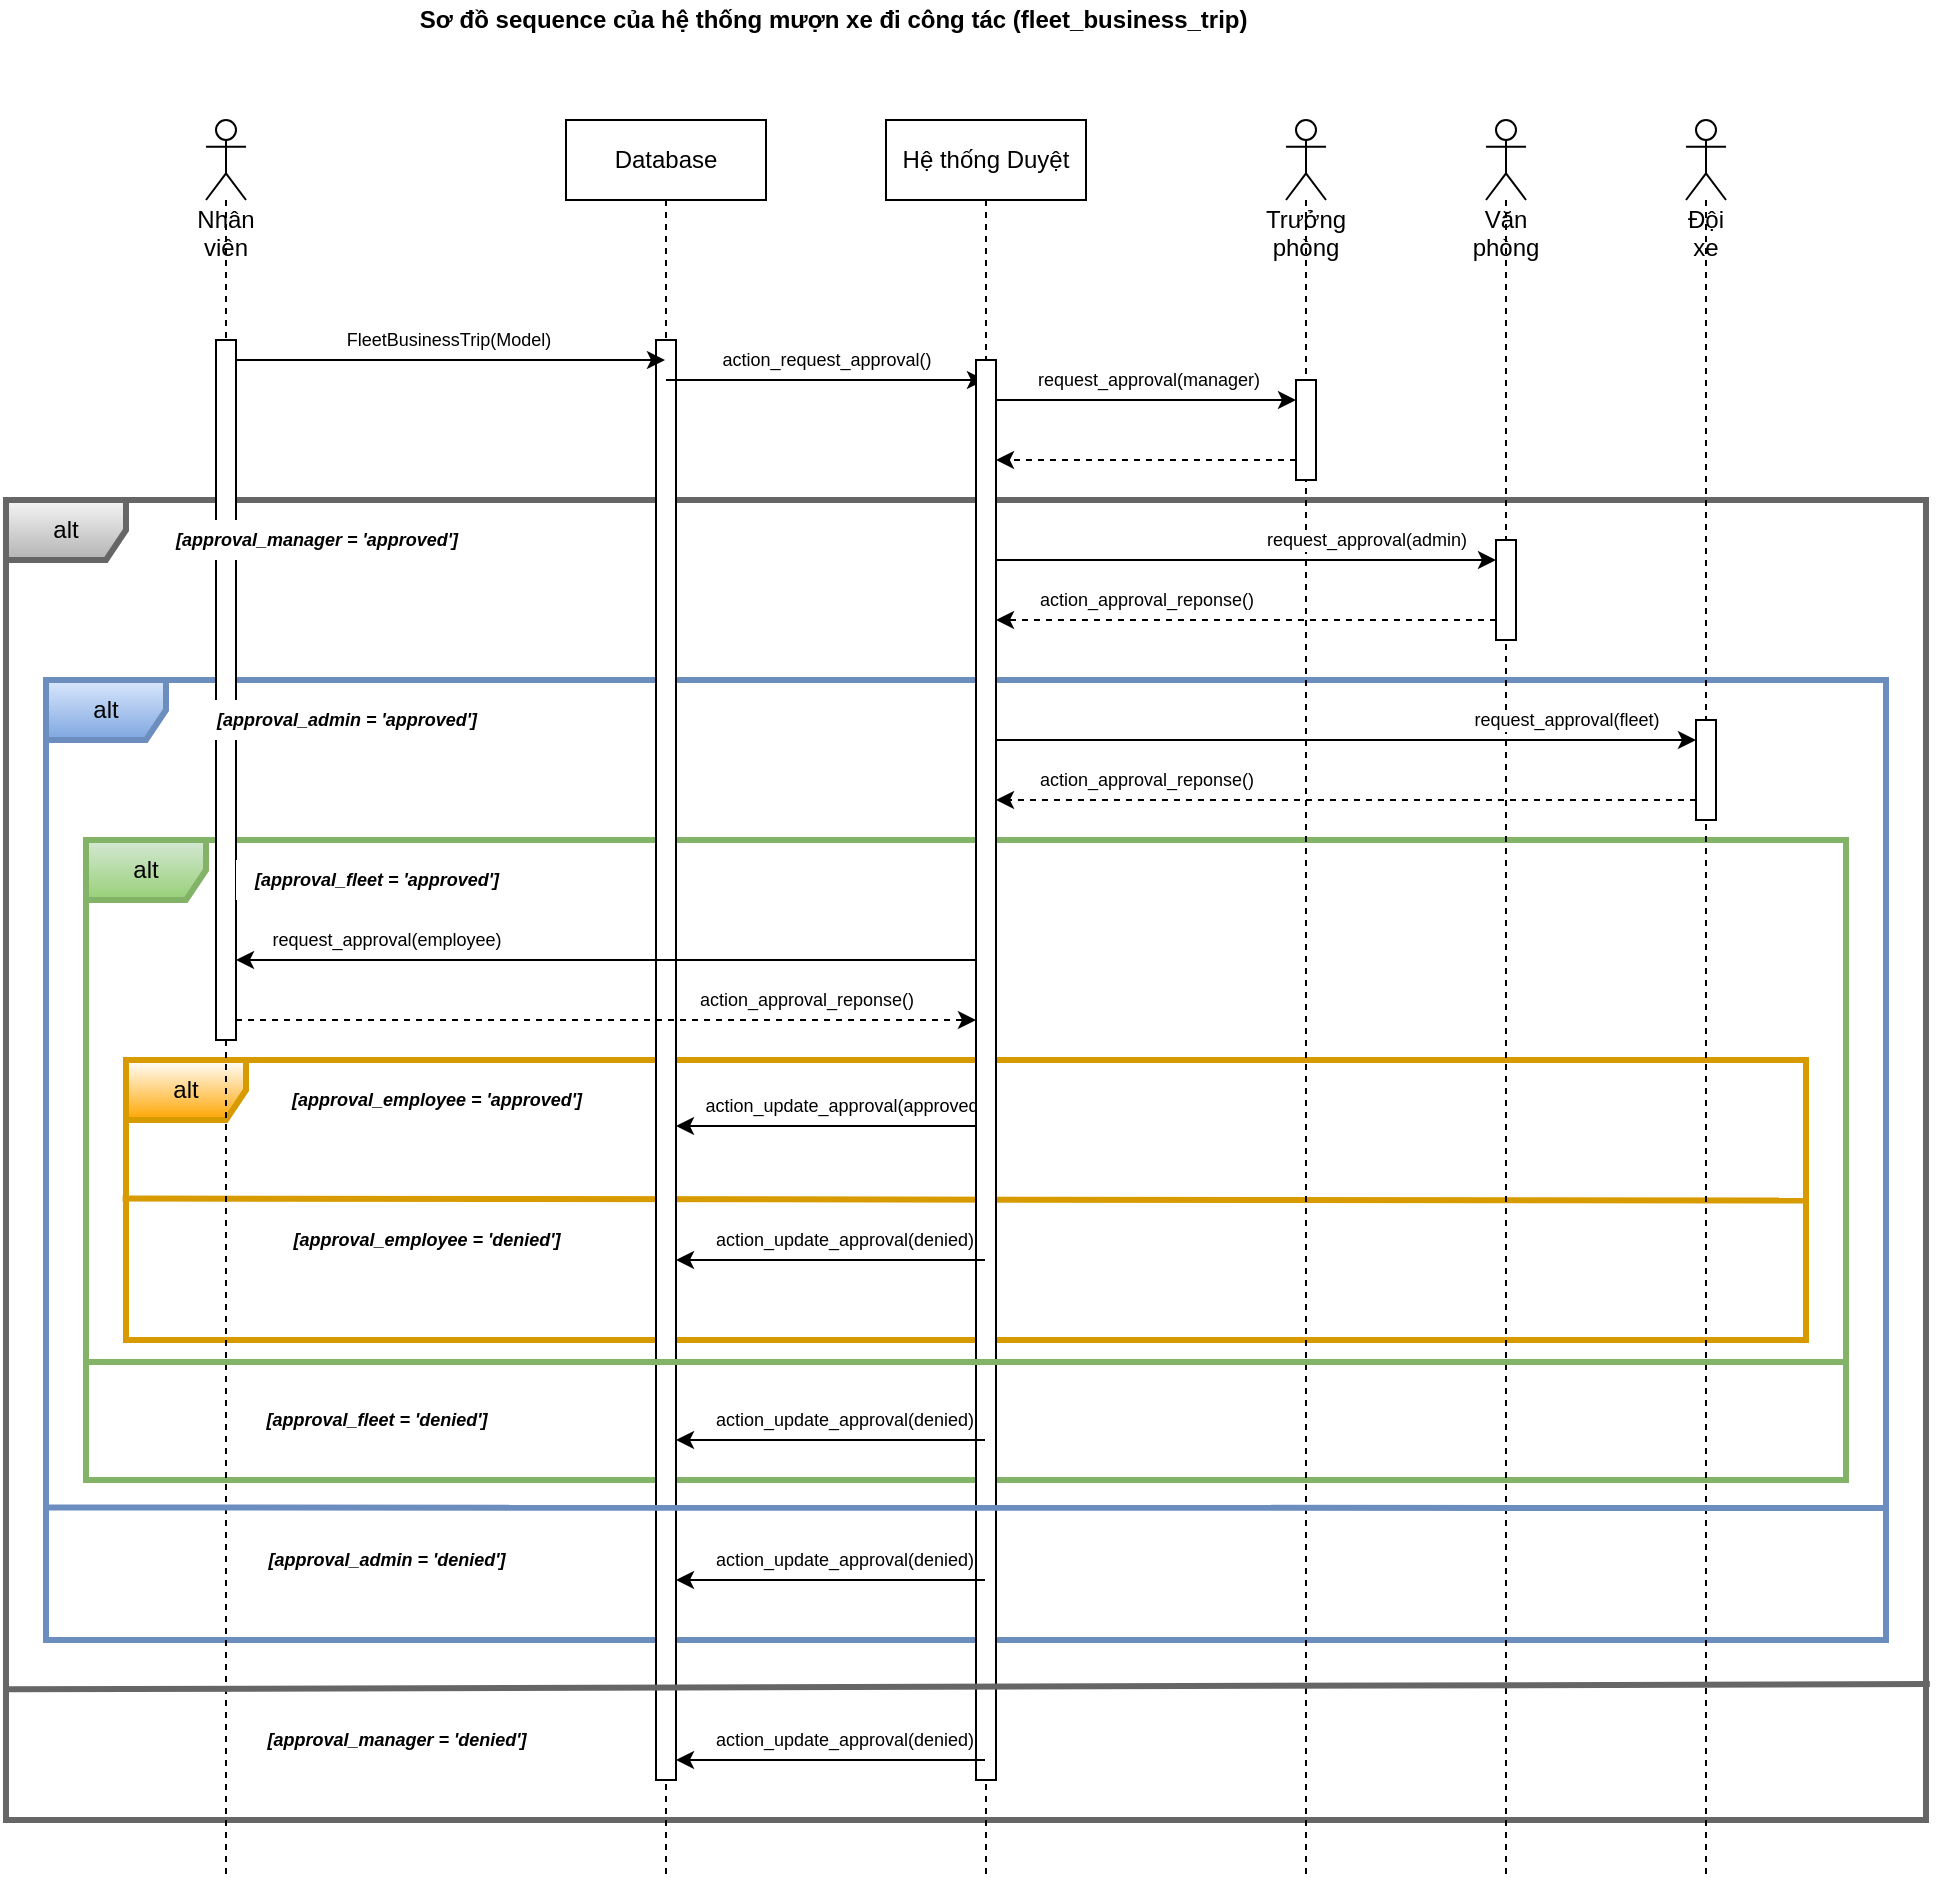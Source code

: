 <mxfile>
    <diagram id="Q3g0BeE-CJqC2vaGy6Ah" name="sequence_fleet_business_trip">
        <mxGraphModel dx="1840" dy="614" grid="1" gridSize="10" guides="1" tooltips="1" connect="1" arrows="1" fold="1" page="1" pageScale="1" pageWidth="850" pageHeight="1100" math="0" shadow="0">
            <root>
                <mxCell id="0"/>
                <mxCell id="1" parent="0"/>
                <mxCell id="66" value="alt" style="shape=umlFrame;whiteSpace=wrap;html=1;fillColor=#d5e8d4;movable=1;resizable=1;rotatable=1;deletable=1;editable=1;connectable=1;strokeColor=#82b366;gradientColor=#97d077;strokeWidth=3;fontColor=#000000;" parent="1" vertex="1">
                    <mxGeometry x="-80" y="440" width="880" height="320" as="geometry"/>
                </mxCell>
                <mxCell id="79" value="alt" style="shape=umlFrame;whiteSpace=wrap;html=1;fillColor=default;movable=1;resizable=1;rotatable=1;deletable=1;editable=1;connectable=1;strokeColor=#d79b00;gradientColor=#ffa500;strokeWidth=3;fontColor=#000000;swimlaneFillColor=none;perimeterSpacing=0;shadow=0;noLabel=0;portConstraintRotation=0;fixDash=0;treeFolding=0;treeMoving=0;comic=0;" parent="1" vertex="1">
                    <mxGeometry x="-60" y="550" width="840" height="140" as="geometry"/>
                </mxCell>
                <mxCell id="56" value="alt" style="shape=umlFrame;whiteSpace=wrap;html=1;fillColor=#dae8fc;movable=0;resizable=0;rotatable=0;deletable=0;editable=0;connectable=0;strokeColor=#6c8ebf;gradientColor=#7ea6e0;strokeWidth=3;fontColor=#000000;" parent="1" vertex="1">
                    <mxGeometry x="-100" y="360" width="920" height="480" as="geometry"/>
                </mxCell>
                <mxCell id="93" value="" style="endArrow=none;html=1;fontSize=9;fontColor=#000000;strokeWidth=3;entryX=1;entryY=0.502;entryDx=0;entryDy=0;entryPerimeter=0;exitX=-0.002;exitY=0.495;exitDx=0;exitDy=0;exitPerimeter=0;fillColor=#ffcd28;gradientColor=#ffa500;strokeColor=#d79b00;endSize=6;" parent="1" source="79" target="79" edge="1">
                    <mxGeometry width="50" height="50" relative="1" as="geometry">
                        <mxPoint x="-200" y="710" as="sourcePoint"/>
                        <mxPoint x="-150" y="660" as="targetPoint"/>
                    </mxGeometry>
                </mxCell>
                <mxCell id="31" value="alt" style="shape=umlFrame;whiteSpace=wrap;html=1;fillColor=#f5f5f5;movable=1;resizable=1;rotatable=1;deletable=1;editable=1;connectable=1;strokeColor=#666666;gradientColor=#b3b3b3;strokeWidth=3;fontColor=#000000;" parent="1" vertex="1">
                    <mxGeometry x="-120" y="270" width="960" height="660" as="geometry"/>
                </mxCell>
                <mxCell id="4" value="&lt;span style=&quot;&quot;&gt;Sơ đồ&amp;nbsp;&lt;/span&gt;sequence của hệ thống mượn xe đi công tác (fleet_business_trip)&amp;nbsp;" style="text;html=1;align=center;verticalAlign=middle;resizable=0;points=[];autosize=1;strokeColor=none;fillColor=none;fontStyle=1" parent="1" vertex="1">
                    <mxGeometry x="80" y="20" width="430" height="20" as="geometry"/>
                </mxCell>
                <mxCell id="7" value="Database" style="shape=umlLifeline;perimeter=lifelinePerimeter;whiteSpace=wrap;html=1;container=1;collapsible=0;recursiveResize=0;outlineConnect=0;" parent="1" vertex="1">
                    <mxGeometry x="160" y="80" width="100" height="880" as="geometry"/>
                </mxCell>
                <mxCell id="52" value="" style="html=1;points=[];perimeter=orthogonalPerimeter;fontSize=9;strokeWidth=1;" parent="7" vertex="1">
                    <mxGeometry x="45" y="110" width="10" height="720" as="geometry"/>
                </mxCell>
                <mxCell id="82" style="edgeStyle=none;html=1;fontSize=9;fontColor=#FFFFFF;strokeWidth=1;" parent="1" source="9" target="52" edge="1">
                    <mxGeometry relative="1" as="geometry">
                        <Array as="points">
                            <mxPoint x="300" y="583"/>
                        </Array>
                        <mxPoint x="369.5" y="590" as="sourcePoint"/>
                        <mxPoint x="215" y="590" as="targetPoint"/>
                    </mxGeometry>
                </mxCell>
                <mxCell id="83" value="action_update_approval(approved)" style="edgeLabel;html=1;align=center;verticalAlign=middle;resizable=0;points=[];fontSize=9;fontColor=default;" parent="82" vertex="1" connectable="0">
                    <mxGeometry x="0.205" y="-1" relative="1" as="geometry">
                        <mxPoint x="22" y="-9" as="offset"/>
                    </mxGeometry>
                </mxCell>
                <mxCell id="9" value="Hệ thống Duyệt" style="shape=umlLifeline;perimeter=lifelinePerimeter;whiteSpace=wrap;html=1;container=1;collapsible=0;recursiveResize=0;outlineConnect=0;" parent="1" vertex="1">
                    <mxGeometry x="320" y="80" width="100" height="880" as="geometry"/>
                </mxCell>
                <mxCell id="20" value="action_request_approval()" style="edgeStyle=none;html=1;fontSize=9;" parent="9" source="7" edge="1">
                    <mxGeometry x="0.006" y="10" relative="1" as="geometry">
                        <mxPoint x="-49.996" y="130" as="sourcePoint"/>
                        <mxPoint x="49.48" y="130" as="targetPoint"/>
                        <Array as="points">
                            <mxPoint x="-0.02" y="130"/>
                        </Array>
                        <mxPoint as="offset"/>
                    </mxGeometry>
                </mxCell>
                <mxCell id="116" value="" style="html=1;points=[];perimeter=orthogonalPerimeter;" vertex="1" parent="9">
                    <mxGeometry x="45" y="120" width="10" height="710" as="geometry"/>
                </mxCell>
                <mxCell id="17" value="FleetBusinessTrip(Model)" style="edgeStyle=none;html=1;fontSize=9;" parent="1" source="11" target="7" edge="1">
                    <mxGeometry x="0.005" y="10" relative="1" as="geometry">
                        <mxPoint x="160" y="200" as="targetPoint"/>
                        <Array as="points">
                            <mxPoint x="140" y="200"/>
                        </Array>
                        <mxPoint as="offset"/>
                    </mxGeometry>
                </mxCell>
                <mxCell id="11" value="Nhân viên" style="shape=umlLifeline;participant=umlActor;perimeter=lifelinePerimeter;whiteSpace=wrap;html=1;container=1;collapsible=0;recursiveResize=0;verticalAlign=top;spacingTop=36;outlineConnect=0;" parent="1" vertex="1">
                    <mxGeometry x="-20" y="80" width="20" height="880" as="geometry"/>
                </mxCell>
                <mxCell id="115" value="" style="html=1;points=[];perimeter=orthogonalPerimeter;" vertex="1" parent="11">
                    <mxGeometry x="5" y="110" width="10" height="350" as="geometry"/>
                </mxCell>
                <mxCell id="12" value="Trưởng phòng&lt;br&gt;" style="shape=umlLifeline;participant=umlActor;perimeter=lifelinePerimeter;whiteSpace=wrap;html=1;container=1;collapsible=0;recursiveResize=0;verticalAlign=top;spacingTop=36;outlineConnect=0;" parent="1" vertex="1">
                    <mxGeometry x="520" y="80" width="20" height="880" as="geometry"/>
                </mxCell>
                <mxCell id="117" value="" style="html=1;points=[];perimeter=orthogonalPerimeter;" vertex="1" parent="12">
                    <mxGeometry x="5" y="130" width="10" height="50" as="geometry"/>
                </mxCell>
                <mxCell id="13" value="Văn phòng&lt;br&gt;" style="shape=umlLifeline;participant=umlActor;perimeter=lifelinePerimeter;whiteSpace=wrap;html=1;container=1;collapsible=0;recursiveResize=0;verticalAlign=top;spacingTop=36;outlineConnect=0;" parent="1" vertex="1">
                    <mxGeometry x="620" y="80" width="20" height="880" as="geometry"/>
                </mxCell>
                <mxCell id="118" value="" style="html=1;points=[];perimeter=orthogonalPerimeter;" vertex="1" parent="13">
                    <mxGeometry x="5" y="210" width="10" height="50" as="geometry"/>
                </mxCell>
                <mxCell id="14" value="Đội xe&lt;br&gt;" style="shape=umlLifeline;participant=umlActor;perimeter=lifelinePerimeter;whiteSpace=wrap;html=1;container=1;collapsible=0;recursiveResize=0;verticalAlign=top;spacingTop=36;outlineConnect=0;" parent="1" vertex="1">
                    <mxGeometry x="720" y="80" width="20" height="880" as="geometry"/>
                </mxCell>
                <mxCell id="119" value="" style="html=1;points=[];perimeter=orthogonalPerimeter;" vertex="1" parent="14">
                    <mxGeometry x="5" y="300" width="10" height="50" as="geometry"/>
                </mxCell>
                <mxCell id="51" value="&lt;i&gt;[approval_manager = 'approved']&lt;/i&gt;" style="text;html=1;align=center;verticalAlign=middle;resizable=0;points=[];autosize=1;strokeColor=none;fillColor=default;fontSize=9;fontColor=default;fontStyle=1;" parent="1" vertex="1">
                    <mxGeometry x="-45" y="280" width="160" height="20" as="geometry"/>
                </mxCell>
                <mxCell id="57" value="[approval_admin = 'approved']" style="text;html=1;align=center;verticalAlign=middle;resizable=0;points=[];autosize=1;strokeColor=none;fillColor=default;fontSize=9;fontColor=default;fontStyle=3;" parent="1" vertex="1">
                    <mxGeometry x="-25" y="370" width="150" height="20" as="geometry"/>
                </mxCell>
                <mxCell id="67" value="[approval_fleet = 'approved']" style="text;html=1;align=center;verticalAlign=middle;resizable=0;points=[];autosize=1;strokeColor=none;fillColor=default;fontSize=9;fontColor=default;fontStyle=3;" parent="1" vertex="1">
                    <mxGeometry x="-5" y="450" width="140" height="20" as="geometry"/>
                </mxCell>
                <mxCell id="80" value="[approval_employee = 'approved']" style="text;html=1;align=center;verticalAlign=middle;resizable=0;points=[];autosize=1;strokeColor=none;fillColor=default;fontSize=9;fontColor=default;fontStyle=3;" parent="1" vertex="1">
                    <mxGeometry x="15" y="560" width="160" height="20" as="geometry"/>
                </mxCell>
                <mxCell id="94" value="[approval_employee = 'denied']" style="text;html=1;align=center;verticalAlign=middle;resizable=0;points=[];autosize=1;strokeColor=none;fillColor=default;fontSize=9;fontColor=default;fontStyle=3;" parent="1" vertex="1">
                    <mxGeometry x="15" y="630" width="150" height="20" as="geometry"/>
                </mxCell>
                <mxCell id="97" style="edgeStyle=none;html=1;fontSize=9;fontColor=#FFFFFF;strokeWidth=1;" edge="1" parent="1" source="9" target="52">
                    <mxGeometry relative="1" as="geometry">
                        <Array as="points">
                            <mxPoint x="290" y="650"/>
                        </Array>
                        <mxPoint x="379.5" y="593" as="sourcePoint"/>
                        <mxPoint x="225.0" y="593" as="targetPoint"/>
                    </mxGeometry>
                </mxCell>
                <mxCell id="98" value="action_update_approval(denied)" style="edgeLabel;html=1;align=center;verticalAlign=middle;resizable=0;points=[];fontSize=9;fontColor=default;" vertex="1" connectable="0" parent="97">
                    <mxGeometry x="0.205" y="-1" relative="1" as="geometry">
                        <mxPoint x="22" y="-9" as="offset"/>
                    </mxGeometry>
                </mxCell>
                <mxCell id="101" value="" style="endArrow=none;html=1;strokeWidth=3;fillColor=#d5e8d4;strokeColor=#82b366;gradientColor=#97d077;" edge="1" parent="1">
                    <mxGeometry width="50" height="50" relative="1" as="geometry">
                        <mxPoint x="-80" y="701" as="sourcePoint"/>
                        <mxPoint x="800" y="701" as="targetPoint"/>
                    </mxGeometry>
                </mxCell>
                <mxCell id="102" value="[approval_fleet = 'denied']" style="text;html=1;align=center;verticalAlign=middle;resizable=0;points=[];autosize=1;strokeColor=none;fillColor=default;fontSize=9;fontColor=default;fontStyle=3;" vertex="1" parent="1">
                    <mxGeometry y="720" width="130" height="20" as="geometry"/>
                </mxCell>
                <mxCell id="105" style="edgeStyle=none;html=1;fontSize=9;fontColor=#FFFFFF;strokeWidth=1;" edge="1" parent="1" source="9" target="52">
                    <mxGeometry relative="1" as="geometry">
                        <Array as="points">
                            <mxPoint x="285" y="740"/>
                        </Array>
                        <mxPoint x="364.5" y="760" as="sourcePoint"/>
                        <mxPoint x="210.0" y="760" as="targetPoint"/>
                    </mxGeometry>
                </mxCell>
                <mxCell id="106" value="action_update_approval(denied)" style="edgeLabel;html=1;align=center;verticalAlign=middle;resizable=0;points=[];fontSize=9;fontColor=default;" vertex="1" connectable="0" parent="105">
                    <mxGeometry x="0.205" y="-1" relative="1" as="geometry">
                        <mxPoint x="22" y="-9" as="offset"/>
                    </mxGeometry>
                </mxCell>
                <mxCell id="107" style="edgeStyle=none;html=1;fontSize=9;fontColor=default;strokeWidth=1;" edge="1" parent="1" source="9" target="52">
                    <mxGeometry relative="1" as="geometry">
                        <Array as="points">
                            <mxPoint x="280" y="810"/>
                        </Array>
                        <mxPoint x="364.5" y="800" as="sourcePoint"/>
                        <mxPoint x="210.0" y="800" as="targetPoint"/>
                    </mxGeometry>
                </mxCell>
                <mxCell id="108" value="action_update_approval(denied)" style="edgeLabel;html=1;align=center;verticalAlign=middle;resizable=0;points=[];fontSize=9;fontColor=default;" vertex="1" connectable="0" parent="107">
                    <mxGeometry x="0.205" y="-1" relative="1" as="geometry">
                        <mxPoint x="22" y="-9" as="offset"/>
                    </mxGeometry>
                </mxCell>
                <mxCell id="109" value="" style="endArrow=none;html=1;strokeWidth=3;exitX=-0.001;exitY=0.862;exitDx=0;exitDy=0;exitPerimeter=0;fillColor=#dae8fc;gradientColor=#7ea6e0;strokeColor=#6c8ebf;" edge="1" parent="1" source="56">
                    <mxGeometry width="50" height="50" relative="1" as="geometry">
                        <mxPoint x="-110" y="1000" as="sourcePoint"/>
                        <mxPoint x="820" y="774" as="targetPoint"/>
                    </mxGeometry>
                </mxCell>
                <mxCell id="110" value="[approval_admin = 'denied']" style="text;html=1;align=center;verticalAlign=middle;resizable=0;points=[];autosize=1;strokeColor=none;fillColor=default;fontSize=9;fontColor=default;fontStyle=3;" vertex="1" parent="1">
                    <mxGeometry x="5" y="790" width="130" height="20" as="geometry"/>
                </mxCell>
                <mxCell id="111" style="edgeStyle=none;html=1;fontSize=9;fontColor=#FFFFFF;strokeWidth=1;" edge="1" parent="1" source="9" target="52">
                    <mxGeometry relative="1" as="geometry">
                        <Array as="points">
                            <mxPoint x="280" y="900"/>
                        </Array>
                        <mxPoint x="379.5" y="820" as="sourcePoint"/>
                        <mxPoint x="225.0" y="820" as="targetPoint"/>
                    </mxGeometry>
                </mxCell>
                <mxCell id="112" value="action_update_approval(denied)" style="edgeLabel;html=1;align=center;verticalAlign=middle;resizable=0;points=[];fontSize=9;fontColor=default;" vertex="1" connectable="0" parent="111">
                    <mxGeometry x="0.205" y="-1" relative="1" as="geometry">
                        <mxPoint x="22" y="-9" as="offset"/>
                    </mxGeometry>
                </mxCell>
                <mxCell id="113" value="" style="endArrow=none;html=1;strokeWidth=3;exitX=-0.001;exitY=0.901;exitDx=0;exitDy=0;exitPerimeter=0;entryX=1.002;entryY=0.897;entryDx=0;entryDy=0;entryPerimeter=0;fillColor=#f5f5f5;gradientColor=#b3b3b3;strokeColor=#666666;" edge="1" parent="1" source="31" target="31">
                    <mxGeometry width="50" height="50" relative="1" as="geometry">
                        <mxPoint x="-130" y="1040" as="sourcePoint"/>
                        <mxPoint x="-80" y="990" as="targetPoint"/>
                    </mxGeometry>
                </mxCell>
                <mxCell id="114" value="[approval_manager = 'denied']" style="text;html=1;align=center;verticalAlign=middle;resizable=0;points=[];autosize=1;strokeColor=none;fillColor=default;fontSize=9;fontColor=default;fontStyle=3;" vertex="1" parent="1">
                    <mxGeometry y="880" width="150" height="20" as="geometry"/>
                </mxCell>
                <mxCell id="127" value="request_approval(manager)" style="edgeStyle=none;html=1;fontSize=9;" edge="1" parent="1" source="116" target="117">
                    <mxGeometry x="0.006" y="10" relative="1" as="geometry">
                        <mxPoint x="239.996" y="240" as="sourcePoint"/>
                        <mxPoint x="399.69" y="240" as="targetPoint"/>
                        <Array as="points">
                            <mxPoint x="440" y="220"/>
                        </Array>
                        <mxPoint as="offset"/>
                    </mxGeometry>
                </mxCell>
                <mxCell id="128" value="&lt;span style=&quot;color: rgb(255 , 255 , 255)&quot;&gt;action_approval_reponse()&lt;/span&gt;" style="edgeStyle=none;html=1;fontSize=9;dashed=1;" edge="1" parent="1" source="117" target="116">
                    <mxGeometry y="-10" relative="1" as="geometry">
                        <mxPoint x="390" y="260" as="sourcePoint"/>
                        <mxPoint x="540" y="260" as="targetPoint"/>
                        <Array as="points">
                            <mxPoint x="455" y="250"/>
                        </Array>
                        <mxPoint as="offset"/>
                    </mxGeometry>
                </mxCell>
                <mxCell id="130" value="&lt;span style=&quot;&quot;&gt;request_approval(admin)&lt;/span&gt;" style="edgeStyle=none;html=1;fontSize=9;fontColor=default;" edge="1" parent="1" source="116" target="118">
                    <mxGeometry x="0.48" y="10" relative="1" as="geometry">
                        <mxPoint x="420" y="300" as="sourcePoint"/>
                        <mxPoint x="570" y="300" as="targetPoint"/>
                        <Array as="points">
                            <mxPoint x="485" y="300"/>
                        </Array>
                        <mxPoint as="offset"/>
                    </mxGeometry>
                </mxCell>
                <mxCell id="131" value="&lt;span style=&quot;&quot;&gt;action_approval_reponse()&lt;/span&gt;" style="edgeStyle=none;html=1;fontSize=9;dashed=1;fontColor=default;" edge="1" parent="1" source="118" target="116">
                    <mxGeometry x="0.4" y="-10" relative="1" as="geometry">
                        <mxPoint x="535" y="260" as="sourcePoint"/>
                        <mxPoint x="385" y="260" as="targetPoint"/>
                        <Array as="points">
                            <mxPoint x="465" y="330"/>
                        </Array>
                        <mxPoint as="offset"/>
                    </mxGeometry>
                </mxCell>
                <mxCell id="132" value="&lt;span style=&quot;&quot;&gt;request_approval(fleet)&lt;/span&gt;" style="edgeStyle=none;html=1;fontSize=9;fontColor=default;" edge="1" parent="1" source="116" target="119">
                    <mxGeometry x="0.629" y="10" relative="1" as="geometry">
                        <mxPoint x="425" y="390" as="sourcePoint"/>
                        <mxPoint x="675" y="390" as="targetPoint"/>
                        <Array as="points">
                            <mxPoint x="535" y="390"/>
                        </Array>
                        <mxPoint as="offset"/>
                    </mxGeometry>
                </mxCell>
                <mxCell id="133" value="&lt;span style=&quot;&quot;&gt;action_approval_reponse()&lt;/span&gt;" style="edgeStyle=none;html=1;fontSize=9;dashed=1;fontColor=default;" edge="1" parent="1" source="119" target="116">
                    <mxGeometry x="0.571" y="-10" relative="1" as="geometry">
                        <mxPoint x="670" y="420" as="sourcePoint"/>
                        <mxPoint x="420" y="420" as="targetPoint"/>
                        <Array as="points">
                            <mxPoint x="510" y="420"/>
                        </Array>
                        <mxPoint as="offset"/>
                    </mxGeometry>
                </mxCell>
                <mxCell id="134" value="&lt;span style=&quot;&quot;&gt;request_approval(employee)&lt;/span&gt;" style="edgeStyle=none;html=1;fontSize=9;fontColor=default;" edge="1" parent="1" source="116" target="115">
                    <mxGeometry x="0.595" y="-10" relative="1" as="geometry">
                        <mxPoint x="50" y="500" as="sourcePoint"/>
                        <mxPoint x="300" y="500" as="targetPoint"/>
                        <Array as="points">
                            <mxPoint x="160" y="500"/>
                        </Array>
                        <mxPoint as="offset"/>
                    </mxGeometry>
                </mxCell>
                <mxCell id="135" value="&lt;span style=&quot;&quot;&gt;action_approval_reponse()&lt;/span&gt;" style="edgeStyle=none;html=1;fontSize=9;dashed=1;fontColor=default;" edge="1" parent="1" source="115" target="116">
                    <mxGeometry x="0.54" y="10" relative="1" as="geometry">
                        <mxPoint x="570" y="519.64" as="sourcePoint"/>
                        <mxPoint x="220" y="519.64" as="targetPoint"/>
                        <Array as="points">
                            <mxPoint x="180" y="530"/>
                        </Array>
                        <mxPoint as="offset"/>
                    </mxGeometry>
                </mxCell>
            </root>
        </mxGraphModel>
    </diagram>
</mxfile>
